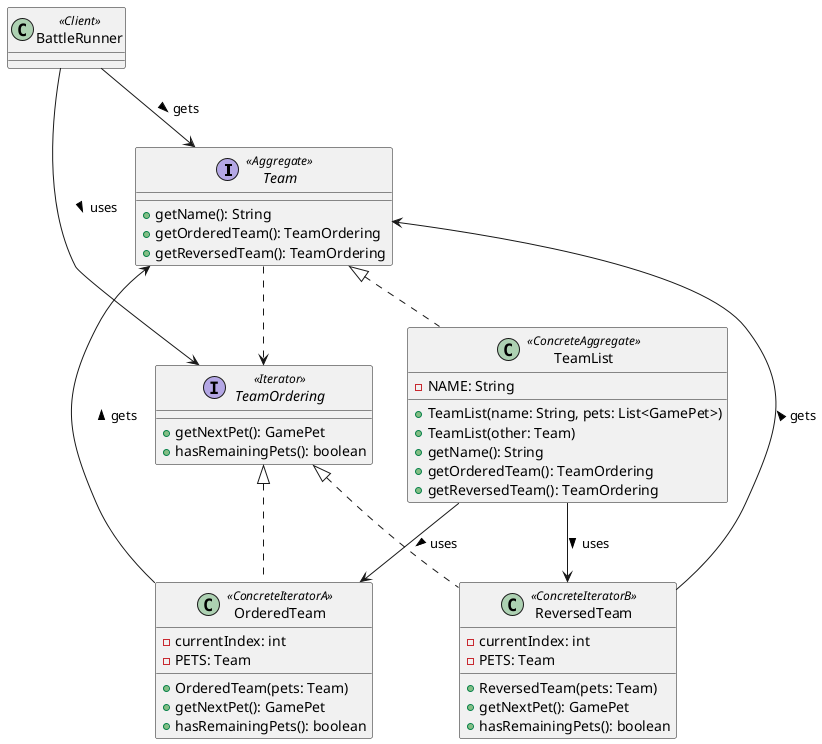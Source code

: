 @startuml
interface Team <<Aggregate>> {
  + getName(): String
  + getOrderedTeam(): TeamOrdering
  + getReversedTeam(): TeamOrdering
}

class TeamList <<ConcreteAggregate>> implements Team {
  - NAME: String
  + TeamList(name: String, pets: List<GamePet>)
  + TeamList(other: Team)
  + getName(): String
  + getOrderedTeam(): TeamOrdering
  + getReversedTeam(): TeamOrdering
}

interface TeamOrdering <<Iterator>> {
  + getNextPet(): GamePet
  + hasRemainingPets(): boolean
}


class OrderedTeam <<ConcreteIteratorA>> implements TeamOrdering {
  - currentIndex: int
  - PETS: Team
  + OrderedTeam(pets: Team)
  + getNextPet(): GamePet
  + hasRemainingPets(): boolean
}

class ReversedTeam <<ConcreteIteratorB>> implements TeamOrdering {
  - currentIndex: int
  - PETS: Team
  + ReversedTeam(pets: Team)
  + getNextPet(): GamePet
  + hasRemainingPets(): boolean
}

class BattleRunner <<Client>>{
}

Team ..> TeamOrdering
BattleRunner --> Team : > gets
BattleRunner --> TeamOrdering : > uses
TeamList --> ReversedTeam : > uses
TeamList --> OrderedTeam : > uses
OrderedTeam --> Team : > gets
ReversedTeam --> Team : > gets
@enduml